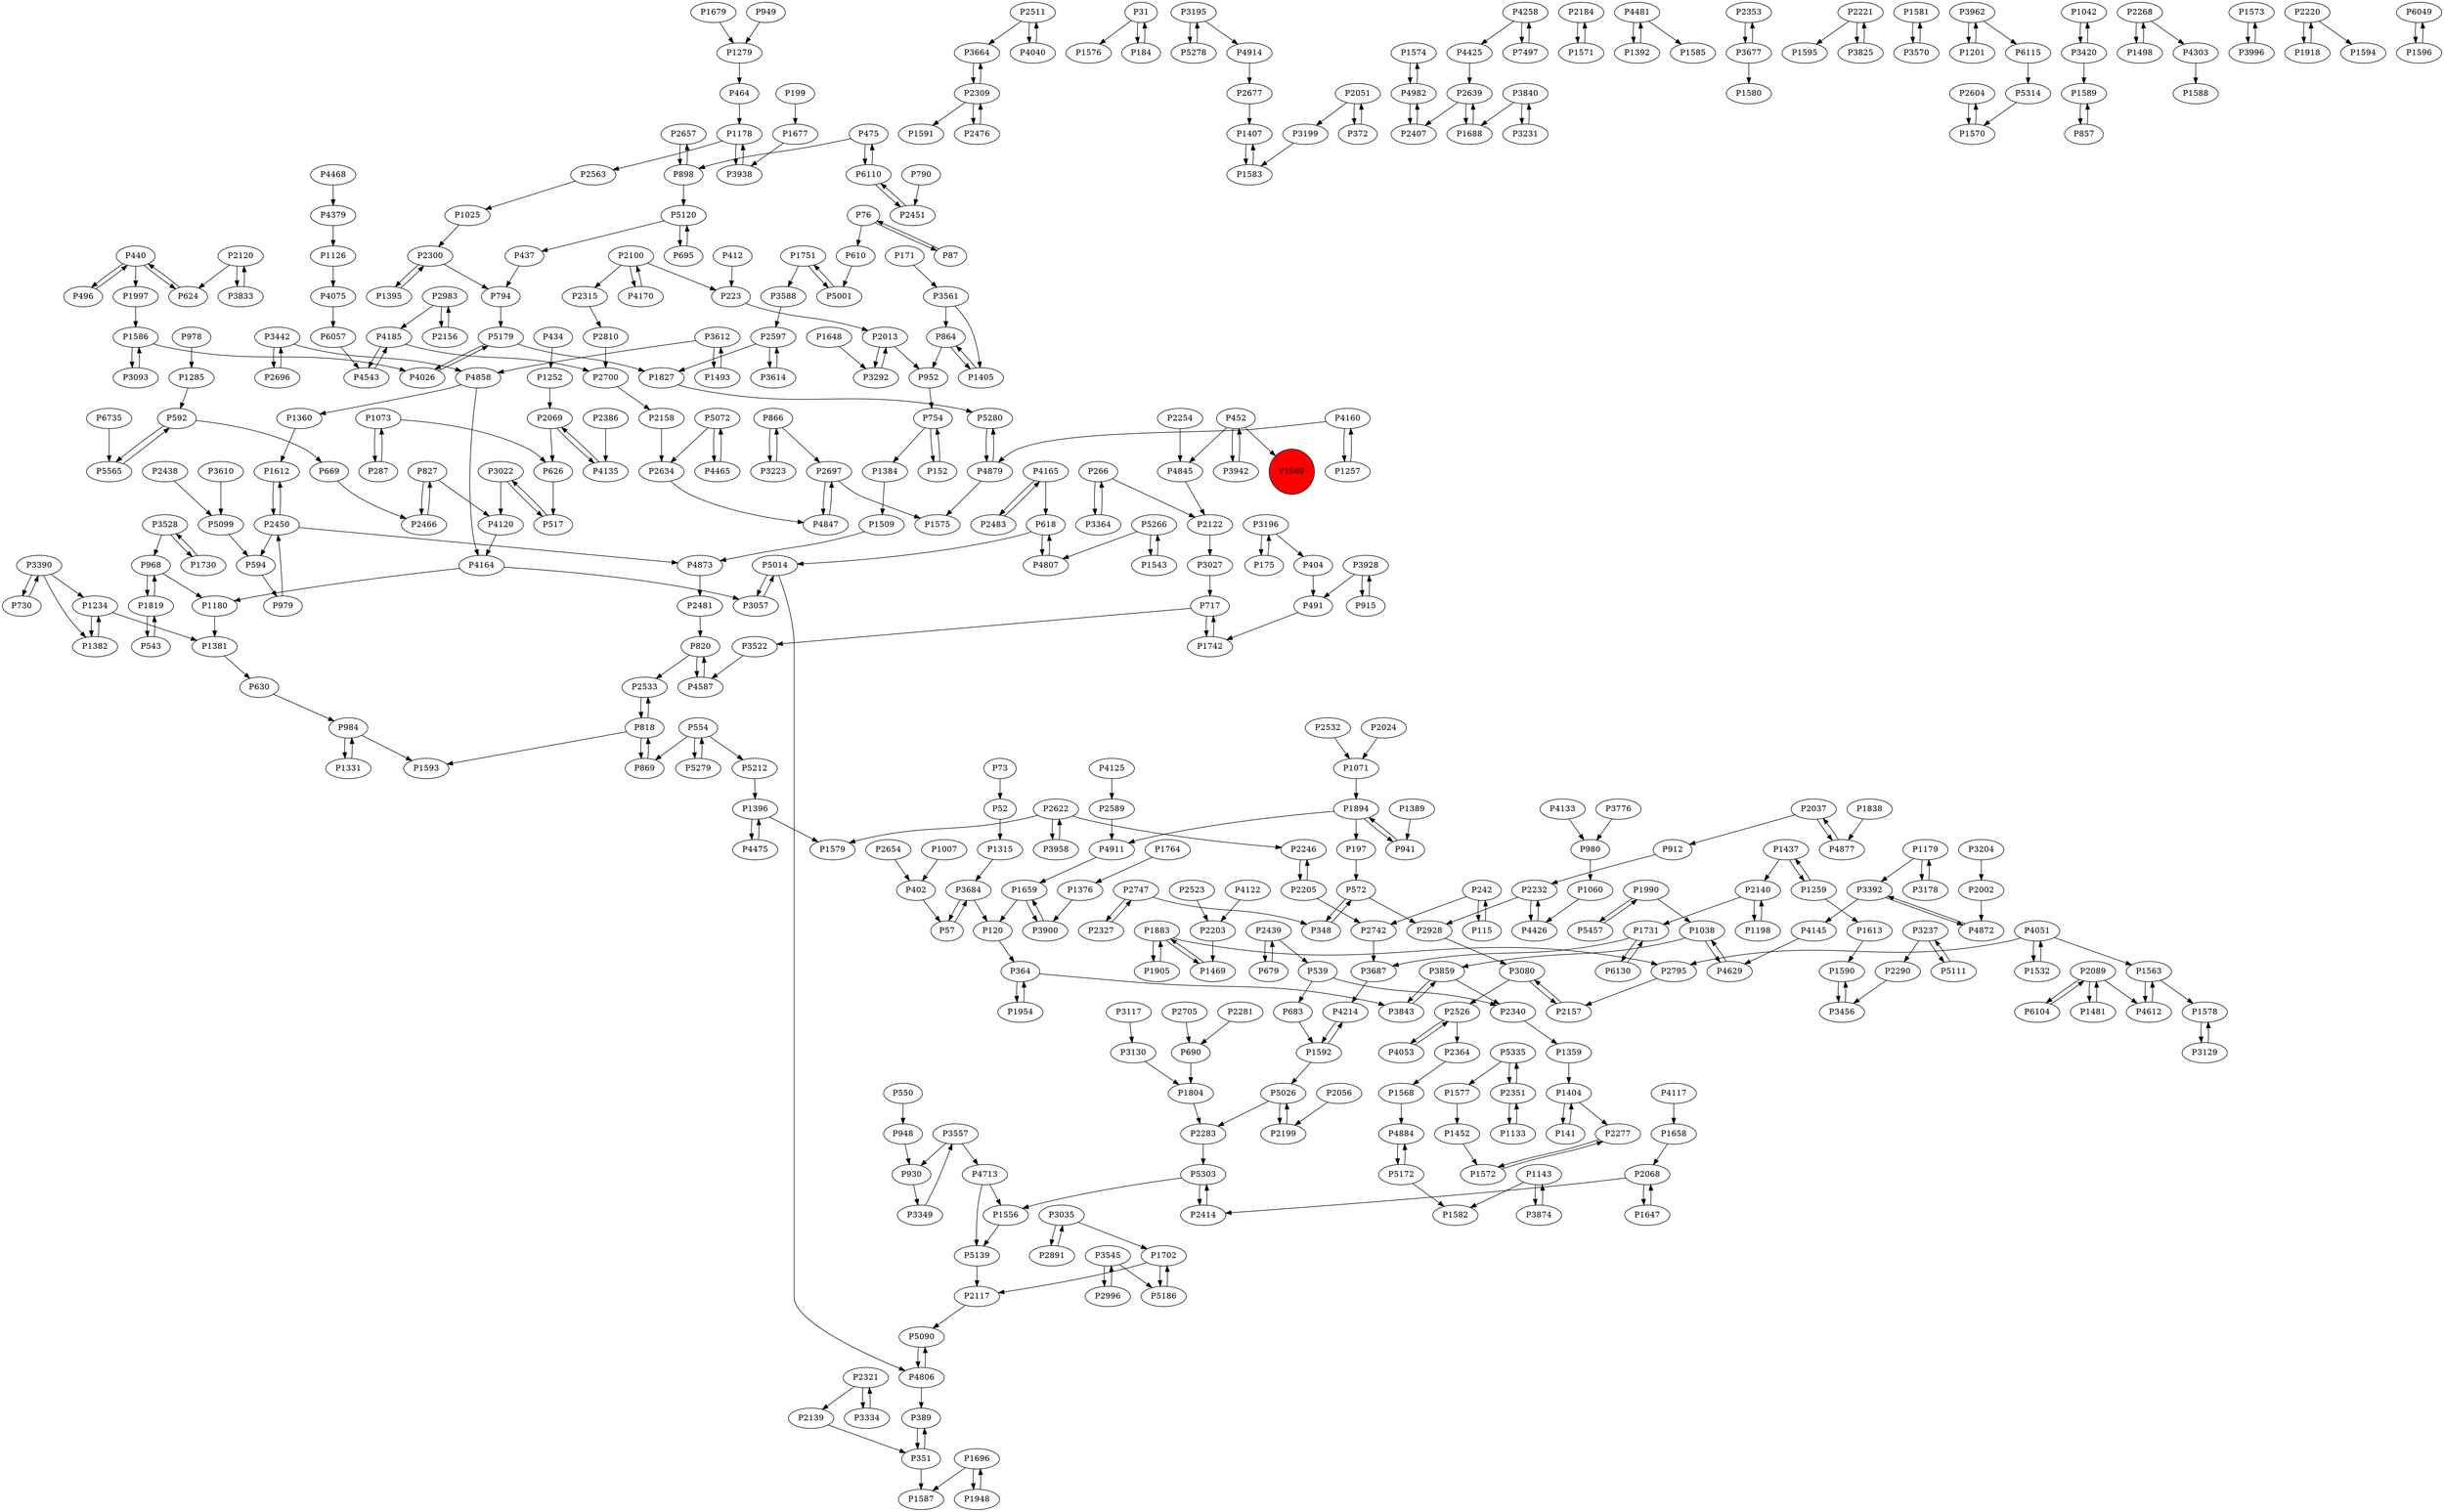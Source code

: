 digraph {
	P2657 -> P898
	P3938 -> P1178
	P4135 -> P2069
	P968 -> P1180
	P4877 -> P2037
	P1315 -> P3684
	P5303 -> P1556
	P5212 -> P1396
	P6110 -> P475
	P2696 -> P3442
	P2037 -> P912
	P3196 -> P404
	P2300 -> P1395
	P1702 -> P5186
	P3664 -> P2309
	P1731 -> P3687
	P5280 -> P4879
	P3237 -> P5111
	P3130 -> P1804
	P2450 -> P4873
	P31 -> P1576
	P3958 -> P2622
	P554 -> P5279
	P3195 -> P5278
	P2327 -> P2747
	P3195 -> P4914
	P2300 -> P794
	P404 -> P491
	P3117 -> P3130
	P1007 -> P402
	P3442 -> P2696
	P4806 -> P5090
	P4426 -> P2232
	P2523 -> P2203
	P2002 -> P4872
	P618 -> P5014
	P242 -> P115
	P4879 -> P5280
	P1574 -> P4982
	P4053 -> P2526
	P5179 -> P4026
	P2184 -> P1571
	P4612 -> P1563
	P1804 -> P2283
	P1234 -> P1381
	P2700 -> P2158
	P6110 -> P2451
	P3900 -> P1659
	P554 -> P869
	P2533 -> P818
	P52 -> P1315
	P364 -> P1954
	P2254 -> P4845
	P1894 -> P197
	P4481 -> P1392
	P2056 -> P2199
	P2232 -> P2928
	P1179 -> P3392
	P2353 -> P3677
	P754 -> P1384
	P4026 -> P5179
	P1384 -> P1509
	P1731 -> P6130
	P2157 -> P3080
	P2928 -> P3080
	P2439 -> P539
	P1404 -> P141
	P5120 -> P437
	P626 -> P517
	P2705 -> P690
	P1894 -> P941
	P6104 -> P2089
	P2221 -> P1595
	P898 -> P2657
	P3199 -> P1583
	P1581 -> P3570
	P3776 -> P980
	P827 -> P2466
	P440 -> P496
	P3022 -> P4120
	P199 -> P1677
	P3614 -> P2597
	P4125 -> P2589
	P1437 -> P2140
	P2089 -> P1481
	P3129 -> P1578
	P827 -> P4120
	P5266 -> P1543
	P1493 -> P3612
	P618 -> P4807
	P4845 -> P2122
	P4120 -> P4164
	P1612 -> P2450
	P2120 -> P624
	P3545 -> P2996
	P364 -> P3843
	P1658 -> P2068
	P5335 -> P1577
	P412 -> P223
	P912 -> P2232
	P979 -> P2450
	P984 -> P1331
	P1679 -> P1279
	P3942 -> P452
	P2511 -> P4040
	P4214 -> P1592
	P1071 -> P1894
	P2697 -> P1575
	P2634 -> P4847
	P1572 -> P2277
	P1509 -> P4873
	P1360 -> P1612
	P915 -> P3928
	P2604 -> P1570
	P3178 -> P1179
	P1997 -> P1586
	P1883 -> P1469
	P2563 -> P1025
	P1042 -> P3420
	P3557 -> P930
	P592 -> P669
	P4040 -> P2511
	P952 -> P754
	P5026 -> P2199
	P242 -> P2742
	P496 -> P440
	P2268 -> P1498
	P2340 -> P1359
	P3442 -> P4858
	P2450 -> P594
	P1259 -> P1437
	P1570 -> P2604
	P5278 -> P3195
	P980 -> P1060
	P820 -> P2533
	P949 -> P1279
	P1396 -> P4475
	P1648 -> P3292
	P857 -> P1589
	P5186 -> P1702
	P3684 -> P120
	P630 -> P984
	P1905 -> P1883
	P5072 -> P4465
	P389 -> P351
	P1143 -> P1582
	P2139 -> P351
	P539 -> P2340
	P1659 -> P3900
	P818 -> P1593
	P1577 -> P1452
	P3677 -> P2353
	P3874 -> P1143
	P437 -> P794
	P3962 -> P1201
	P1563 -> P1578
	P866 -> P2697
	P820 -> P4587
	P1751 -> P3588
	P1573 -> P3996
	P2205 -> P2246
	P31 -> P184
	P4170 -> P2100
	P2364 -> P1568
	P3420 -> P1042
	P1234 -> P1382
	P3528 -> P1730
	P2122 -> P3027
	P4713 -> P1556
	P1498 -> P2268
	P930 -> P3349
	P1696 -> P1948
	P2069 -> P626
	P4164 -> P3057
	P4145 -> P4629
	P3093 -> P1586
	P1382 -> P1234
	P2156 -> P2983
	P4858 -> P1360
	P3522 -> P4587
	P2622 -> P2246
	P2639 -> P1688
	P1025 -> P2300
	P2037 -> P4877
	P6735 -> P5565
	P1405 -> P864
	P669 -> P2466
	P1178 -> P3938
	P1688 -> P2639
	P2120 -> P3833
	P864 -> P952
	P2013 -> P3292
	P1571 -> P2184
	P2622 -> P3958
	P3561 -> P1405
	P4185 -> P4543
	P2810 -> P2700
	P1252 -> P2069
	P1659 -> P120
	P1613 -> P1590
	P440 -> P624
	P2203 -> P1469
	P2089 -> P6104
	P1060 -> P4426
	P171 -> P3561
	P730 -> P3390
	P4858 -> P4164
	P452 -> P4845
	P1285 -> P592
	P3612 -> P1493
	P57 -> P3684
	P2220 -> P1918
	P1589 -> P857
	P1178 -> P2563
	P2309 -> P1591
	P4185 -> P2700
	P3612 -> P4858
	P610 -> P5001
	P4133 -> P980
	P624 -> P440
	P3996 -> P1573
	P2747 -> P2327
	P2246 -> P2205
	P550 -> P948
	P2511 -> P3664
	P2747 -> P348
	P5072 -> P2634
	P2483 -> P4165
	P3334 -> P2321
	P4872 -> P3392
	P1819 -> P968
	P2589 -> P4911
	P2451 -> P6110
	P348 -> P572
	P2438 -> P5099
	P2532 -> P1071
	P1751 -> P5001
	P475 -> P6110
	P3080 -> P2157
	P3035 -> P2891
	P2283 -> P5303
	P4258 -> P4425
	P2140 -> P1198
	P572 -> P348
	P695 -> P5120
	P2051 -> P3199
	P4165 -> P2483
	P266 -> P3364
	P1073 -> P287
	P3833 -> P2120
	P4543 -> P4185
	P2013 -> P952
	P3928 -> P491
	P351 -> P1587
	P2526 -> P4053
	P2089 -> P4612
	P3390 -> P730
	P2450 -> P1612
	P543 -> P1819
	P2100 -> P4170
	P1583 -> P1407
	P2351 -> P5335
	P5335 -> P2351
	P3677 -> P1580
	P1742 -> P717
	P1180 -> P1381
	P287 -> P1073
	P818 -> P869
	P6049 -> P1596
	P1133 -> P2351
	P2199 -> P5026
	P3840 -> P3231
	P4258 -> P7497
	P3080 -> P2526
	P1894 -> P4911
	P794 -> P5179
	P4164 -> P1180
	P1437 -> P1259
	P4879 -> P1575
	P3237 -> P2290
	P3392 -> P4872
	P197 -> P572
	P1990 -> P1038
	P717 -> P3522
	P1838 -> P4877
	P1038 -> P4629
	P3545 -> P5186
	P2268 -> P4303
	P690 -> P1804
	P2983 -> P4185
	P4122 -> P2203
	P2386 -> P4135
	P7497 -> P4258
	P1469 -> P1883
	P4982 -> P2407
	P1556 -> P5139
	P3859 -> P2340
	P1381 -> P630
	P4847 -> P2697
	P864 -> P1405
	P3035 -> P1702
	P5279 -> P554
	P3588 -> P2597
	P1279 -> P464
	P4911 -> P1659
	P3022 -> P517
	P5120 -> P695
	P4982 -> P1574
	P2439 -> P679
	P1647 -> P2068
	P1407 -> P1583
	P1404 -> P2277
	P2996 -> P3545
	P1764 -> P1376
	P1543 -> P5266
	P1259 -> P1613
	P440 -> P1997
	P76 -> P87
	P3557 -> P4713
	P554 -> P5212
	P1126 -> P4075
	P3570 -> P1581
	P402 -> P57
	P4468 -> P4379
	P3420 -> P1589
	P2742 -> P3687
	P1827 -> P5280
	P5172 -> P4884
	P87 -> P76
	P1481 -> P2089
	P1677 -> P3938
	P2309 -> P3664
	P683 -> P1592
	P452 -> P3942
	P3528 -> P968
	P4629 -> P1038
	P5026 -> P2283
	P5179 -> P1827
	P790 -> P2451
	P434 -> P1252
	P1883 -> P1905
	P1198 -> P2140
	P3027 -> P717
	P2351 -> P1133
	P984 -> P1593
	P5266 -> P4807
	P5303 -> P2414
	P2309 -> P2476
	P4165 -> P618
	P152 -> P754
	P978 -> P1285
	P2205 -> P2742
	P4914 -> P2677
	P4806 -> P389
	P4303 -> P1588
	P5457 -> P1990
	P2466 -> P827
	P2221 -> P3825
	P2024 -> P1071
	P2277 -> P1572
	P4873 -> P2481
	P4051 -> P1563
	P1578 -> P3129
	P5014 -> P4806
	P3962 -> P6115
	P1596 -> P6049
	P3204 -> P2002
	P1395 -> P2300
	P3610 -> P5099
	P1452 -> P1572
	P1201 -> P3962
	P4465 -> P5072
	P372 -> P2051
	P948 -> P930
	P5172 -> P1582
	P76 -> P610
	P1592 -> P4214
	P3825 -> P2221
	P4379 -> P1126
	P2677 -> P1407
	P3057 -> P5014
	P1359 -> P1404
	P1586 -> P4026
	P898 -> P5120
	P1038 -> P3859
	P464 -> P1178
	P2983 -> P2156
	P4160 -> P1257
	P5565 -> P592
	P184 -> P31
	P475 -> P898
	P1883 -> P2795
	P2597 -> P1827
	P2068 -> P2414
	P3364 -> P266
	P175 -> P3196
	P4587 -> P820
	P2232 -> P4426
	P539 -> P683
	P1592 -> P5026
	P491 -> P1742
	P1918 -> P2220
	P2100 -> P2315
	P1590 -> P3456
	P2476 -> P2309
	P2158 -> P2634
	P266 -> P2122
	P2117 -> P5090
	P5014 -> P3057
	P3561 -> P864
	P2414 -> P5303
	P5099 -> P594
	P5139 -> P2117
	P2100 -> P223
	P6130 -> P1731
	P3687 -> P4214
	P4051 -> P2795
	P1392 -> P4481
	P754 -> P152
	P869 -> P818
	P2526 -> P2364
	P5111 -> P3237
	P4425 -> P2639
	P592 -> P5565
	P1954 -> P364
	P2290 -> P3456
	P2622 -> P1579
	P1376 -> P3900
	P2051 -> P372
	P1331 -> P984
	P1948 -> P1696
	P1819 -> P543
	P5090 -> P4806
	P73 -> P52
	P3392 -> P4145
	P2068 -> P1647
	P968 -> P1819
	P2407 -> P4982
	P2321 -> P3334
	P120 -> P364
	P3196 -> P175
	P452 -> P1569
	P3456 -> P1590
	P4160 -> P4879
	P1568 -> P4884
	P1179 -> P3178
	P3292 -> P2013
	P4884 -> P5172
	P3231 -> P3840
	P4075 -> P6057
	P2481 -> P820
	P3390 -> P1234
	P3684 -> P57
	P594 -> P979
	P1990 -> P5457
	P1702 -> P2117
	P3223 -> P866
	P3349 -> P3557
	P1696 -> P1587
	P4117 -> P1658
	P4807 -> P618
	P4051 -> P1532
	P1257 -> P4160
	P115 -> P242
	P5001 -> P1751
	P2654 -> P402
	P1143 -> P3874
	P4481 -> P1585
	P4713 -> P5139
	P818 -> P2533
	P6115 -> P5314
	P2639 -> P2407
	P3928 -> P915
	P517 -> P3022
	P2697 -> P4847
	P2140 -> P1731
	P679 -> P2439
	P572 -> P2928
	P3390 -> P1382
	P1389 -> P941
	P2795 -> P2157
	P866 -> P3223
	P1396 -> P1579
	P1586 -> P3093
	P2891 -> P3035
	P3859 -> P3843
	P2220 -> P1594
	P2069 -> P4135
	P2315 -> P2810
	P1563 -> P4612
	P351 -> P389
	P717 -> P1742
	P1730 -> P3528
	P1532 -> P4051
	P223 -> P2013
	P2597 -> P3614
	P3840 -> P1688
	P2281 -> P690
	P3843 -> P3859
	P941 -> P1894
	P1073 -> P626
	P6057 -> P4543
	P5314 -> P1570
	P2321 -> P2139
	P4475 -> P1396
	P141 -> P1404
	P1569 [shape=circle]
	P1569 [style=filled]
	P1569 [fillcolor=red]
}